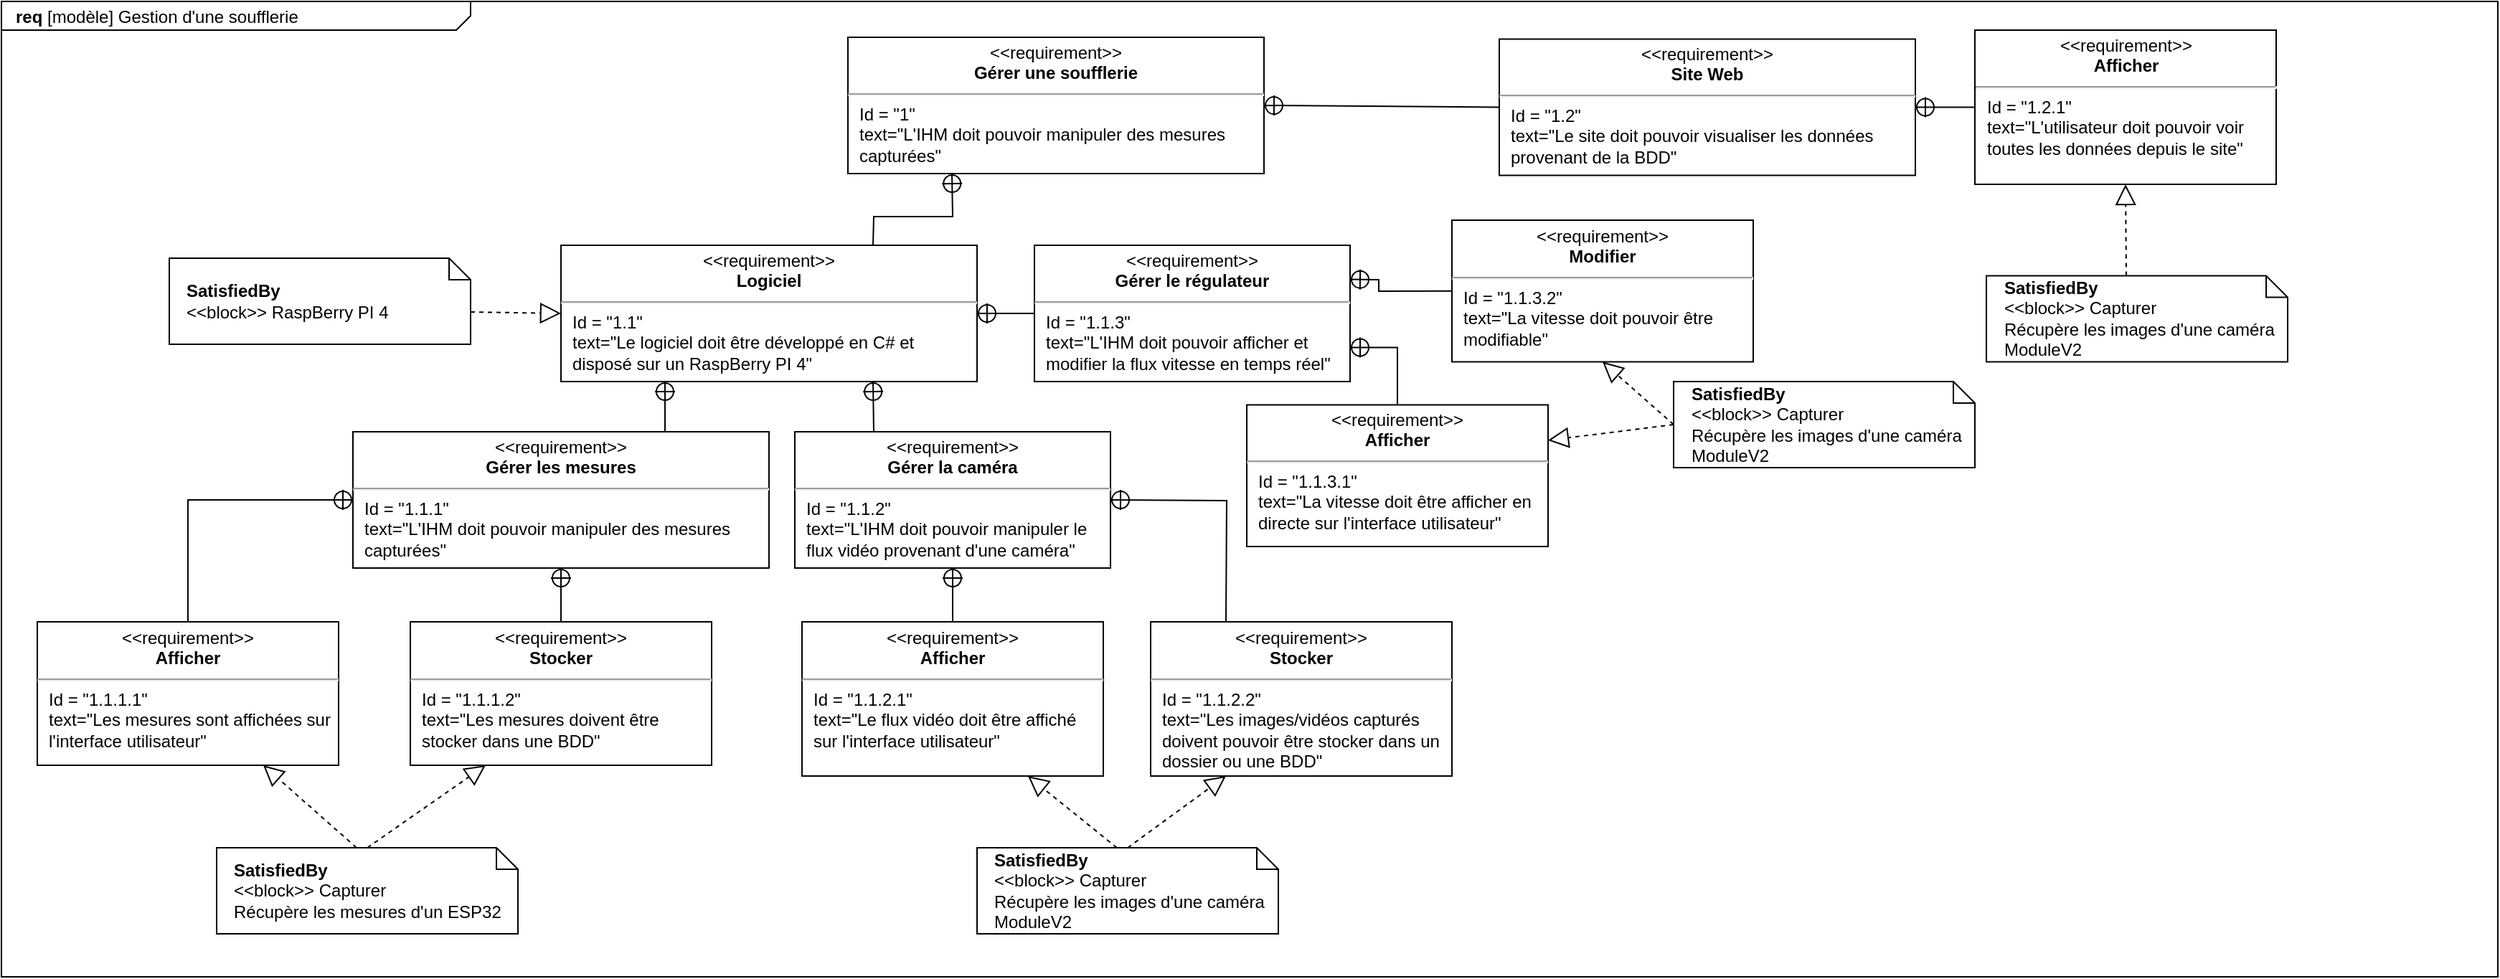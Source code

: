 <mxfile version="21.2.9" type="github">
  <diagram name="Page-1" id="929967ad-93f9-6ef4-fab6-5d389245f69c">
    <mxGraphModel dx="1533" dy="646" grid="0" gridSize="10" guides="1" tooltips="1" connect="1" arrows="1" fold="1" page="1" pageScale="1.5" pageWidth="1169" pageHeight="826" background="none" math="0" shadow="0">
      <root>
        <mxCell id="0" style=";html=1;" />
        <mxCell id="1" style=";html=1;" parent="0" />
        <mxCell id="1672d66443f91eb5-1" value="&lt;p style=&quot;margin: 0px ; margin-top: 4px ; margin-left: 10px ; text-align: left&quot;&gt;&lt;b&gt;req&lt;/b&gt;&amp;nbsp;[modèle] Gestion d&#39;une soufflerie&lt;/p&gt;" style="html=1;strokeWidth=1;shape=mxgraph.sysml.package;html=1;overflow=fill;whiteSpace=wrap;fillColor=none;gradientColor=none;fontSize=12;align=center;labelX=327.64;" parent="1" vertex="1">
          <mxGeometry x="160" y="340" width="1740" height="680" as="geometry" />
        </mxCell>
        <mxCell id="1672d66443f91eb5-21" style="edgeStyle=none;rounded=0;html=1;dashed=1;endArrow=none;endFill=0;jettySize=auto;orthogonalLoop=1;" parent="1" source="1672d66443f91eb5-6" edge="1">
          <mxGeometry relative="1" as="geometry">
            <mxPoint x="1066.583" y="655" as="targetPoint" />
          </mxGeometry>
        </mxCell>
        <mxCell id="1672d66443f91eb5-16" style="edgeStyle=orthogonalEdgeStyle;rounded=0;html=1;endArrow=circlePlus;endFill=0;jettySize=auto;orthogonalLoop=1;entryX=0.25;entryY=1;" parent="1" target="1672d66443f91eb5-5" edge="1">
          <mxGeometry relative="1" as="geometry">
            <Array as="points">
              <mxPoint x="627" y="635" />
              <mxPoint x="677" y="635" />
            </Array>
            <mxPoint x="627" y="655" as="sourcePoint" />
          </mxGeometry>
        </mxCell>
        <mxCell id="1672d66443f91eb5-17" style="edgeStyle=orthogonalEdgeStyle;rounded=0;html=1;endArrow=circlePlus;endFill=0;jettySize=auto;orthogonalLoop=1;entryX=0.5;entryY=1;" parent="1" source="1672d66443f91eb5-8" edge="1">
          <mxGeometry relative="1" as="geometry">
            <Array as="points">
              <mxPoint x="817" y="635" />
              <mxPoint x="717" y="635" />
            </Array>
            <mxPoint x="717" y="605" as="targetPoint" />
          </mxGeometry>
        </mxCell>
        <mxCell id="1672d66443f91eb5-18" style="edgeStyle=orthogonalEdgeStyle;rounded=0;html=1;endArrow=circlePlus;endFill=0;jettySize=auto;orthogonalLoop=1;entryX=0.75;entryY=1;" parent="1" source="1672d66443f91eb5-9" edge="1">
          <mxGeometry relative="1" as="geometry">
            <Array as="points">
              <mxPoint x="1017" y="625" />
              <mxPoint x="757" y="625" />
            </Array>
            <mxPoint x="757" y="605" as="targetPoint" />
          </mxGeometry>
        </mxCell>
        <mxCell id="MLXDjhbPjjfRIESLKYg0-1" value="&lt;p style=&quot;margin: 0px ; margin-top: 4px ; text-align: center&quot;&gt;&amp;lt;&amp;lt;requirement&amp;gt;&amp;gt;&lt;br&gt;&lt;b&gt;Gérer&amp;nbsp;les mesures&lt;/b&gt;&lt;/p&gt;&lt;hr&gt;&lt;p style=&quot;margin: 0px ; margin-left: 8px ; text-align: left&quot;&gt;Id = &quot;1.1.1&quot;&lt;/p&gt;&lt;p style=&quot;margin: 0px ; margin-left: 8px ; text-align: left&quot;&gt;text=&quot;L&#39;IHM doit pouvoir manipuler des mesures capturées&quot;&lt;/p&gt;" style="shape=rect;html=1;overflow=fill;whiteSpace=wrap;" vertex="1" parent="1">
          <mxGeometry x="405" y="640" width="290" height="95" as="geometry" />
        </mxCell>
        <mxCell id="MLXDjhbPjjfRIESLKYg0-2" value="&lt;p style=&quot;margin: 0px ; margin-top: 4px ; text-align: center&quot;&gt;&amp;lt;&amp;lt;requirement&amp;gt;&amp;gt;&lt;br&gt;&lt;b&gt;Afficher&lt;/b&gt;&lt;/p&gt;&lt;hr&gt;&lt;p style=&quot;margin: 0px ; margin-left: 8px ; text-align: left&quot;&gt;Id = &quot;1.1.1.1&quot;&lt;/p&gt;&lt;p style=&quot;margin: 0px ; margin-left: 8px ; text-align: left&quot;&gt;text=&quot;Les mesures sont affichées sur l&#39;interface utilisateur&quot;&lt;/p&gt;" style="shape=rect;html=1;overflow=fill;whiteSpace=wrap;" vertex="1" parent="1">
          <mxGeometry x="185" y="772.5" width="210" height="100" as="geometry" />
        </mxCell>
        <mxCell id="MLXDjhbPjjfRIESLKYg0-3" value="" style="edgeStyle=none;html=1;startArrow=sysMLPackCont;startSize=12;endArrow=none;rounded=0;exitX=0;exitY=0.5;exitDx=0;exitDy=0;entryX=0.5;entryY=0;entryDx=0;entryDy=0;" edge="1" parent="1" source="MLXDjhbPjjfRIESLKYg0-1" target="MLXDjhbPjjfRIESLKYg0-2">
          <mxGeometry width="160" relative="1" as="geometry">
            <mxPoint x="505" y="872.5" as="sourcePoint" />
            <mxPoint x="665" y="872.5" as="targetPoint" />
            <Array as="points">
              <mxPoint x="290" y="687.5" />
            </Array>
          </mxGeometry>
        </mxCell>
        <mxCell id="MLXDjhbPjjfRIESLKYg0-4" value="&lt;p style=&quot;margin: 0px ; margin-top: 4px ; text-align: center&quot;&gt;&amp;lt;&amp;lt;requirement&amp;gt;&amp;gt;&lt;br&gt;&lt;b&gt;Stocker&lt;/b&gt;&lt;/p&gt;&lt;hr&gt;&lt;p style=&quot;margin: 0px ; margin-left: 8px ; text-align: left&quot;&gt;Id = &quot;1.1.1.2&quot;&lt;/p&gt;&lt;p style=&quot;margin: 0px ; margin-left: 8px ; text-align: left&quot;&gt;text=&quot;Les mesures doivent être stocker dans une BDD&quot;&lt;/p&gt;" style="shape=rect;html=1;overflow=fill;whiteSpace=wrap;" vertex="1" parent="1">
          <mxGeometry x="445" y="772.5" width="210" height="100" as="geometry" />
        </mxCell>
        <mxCell id="MLXDjhbPjjfRIESLKYg0-5" value="" style="edgeStyle=none;html=1;startArrow=sysMLPackCont;startSize=12;endArrow=none;rounded=0;exitX=0.5;exitY=1;exitDx=0;exitDy=0;entryX=0.5;entryY=0;entryDx=0;entryDy=0;" edge="1" parent="1" source="MLXDjhbPjjfRIESLKYg0-1" target="MLXDjhbPjjfRIESLKYg0-4">
          <mxGeometry width="160" relative="1" as="geometry">
            <mxPoint x="535" y="812.5" as="sourcePoint" />
            <mxPoint x="695" y="812.5" as="targetPoint" />
          </mxGeometry>
        </mxCell>
        <mxCell id="MLXDjhbPjjfRIESLKYg0-9" value="&lt;p style=&quot;margin: 0px ; margin-top: 4px ; text-align: center&quot;&gt;&amp;lt;&amp;lt;requirement&amp;gt;&amp;gt;&lt;br&gt;&lt;b&gt;Gérer une soufflerie&lt;/b&gt;&lt;/p&gt;&lt;hr&gt;&lt;p style=&quot;margin: 0px ; margin-left: 8px ; text-align: left&quot;&gt;Id = &quot;1&quot;&lt;/p&gt;&lt;p style=&quot;margin: 0px ; margin-left: 8px ; text-align: left&quot;&gt;text=&quot;L&#39;IHM doit pouvoir manipuler des mesures capturées&quot;&lt;/p&gt;" style="shape=rect;html=1;overflow=fill;whiteSpace=wrap;" vertex="1" parent="1">
          <mxGeometry x="750" y="365" width="290" height="95" as="geometry" />
        </mxCell>
        <mxCell id="MLXDjhbPjjfRIESLKYg0-10" value="&lt;p style=&quot;margin: 0px ; margin-top: 4px ; text-align: center&quot;&gt;&amp;lt;&amp;lt;requirement&amp;gt;&amp;gt;&lt;br&gt;&lt;b&gt;Logiciel&lt;/b&gt;&lt;/p&gt;&lt;hr&gt;&lt;p style=&quot;margin: 0px ; margin-left: 8px ; text-align: left&quot;&gt;Id = &quot;1.1&quot;&lt;/p&gt;&lt;p style=&quot;margin: 0px ; margin-left: 8px ; text-align: left&quot;&gt;text=&quot;Le logiciel doit être développé en C# et disposé sur un RaspBerry PI 4&quot;&lt;/p&gt;" style="shape=rect;html=1;overflow=fill;whiteSpace=wrap;" vertex="1" parent="1">
          <mxGeometry x="550" y="510" width="290" height="95" as="geometry" />
        </mxCell>
        <mxCell id="MLXDjhbPjjfRIESLKYg0-12" value="" style="edgeStyle=none;html=1;startArrow=sysMLPackCont;startSize=12;endArrow=none;rounded=0;exitX=0.25;exitY=1;exitDx=0;exitDy=0;entryX=0.75;entryY=0;entryDx=0;entryDy=0;" edge="1" parent="1" source="MLXDjhbPjjfRIESLKYg0-10" target="MLXDjhbPjjfRIESLKYg0-1">
          <mxGeometry width="160" relative="1" as="geometry">
            <mxPoint x="620" y="610" as="sourcePoint" />
            <mxPoint x="780" y="610" as="targetPoint" />
          </mxGeometry>
        </mxCell>
        <mxCell id="MLXDjhbPjjfRIESLKYg0-16" value="&lt;b&gt;SatisfiedBy&lt;/b&gt;&lt;div&gt;&amp;lt;&amp;lt;block&amp;gt;&amp;gt; RaspBerry PI 4&lt;/div&gt;" style="shape=note;size=15;align=left;spacingLeft=10;html=1;whiteSpace=wrap;strokeWidth=1;fontSize=12;" vertex="1" parent="1">
          <mxGeometry x="277" y="519" width="210" height="60" as="geometry" />
        </mxCell>
        <mxCell id="MLXDjhbPjjfRIESLKYg0-18" value="" style="edgeStyle=none;html=1;endSize=12;endArrow=block;endFill=0;dashed=1;rounded=0;exitX=0;exitY=0;exitDx=210;exitDy=37.5;exitPerimeter=0;entryX=0;entryY=0.5;entryDx=0;entryDy=0;" edge="1" parent="1" source="MLXDjhbPjjfRIESLKYg0-16" target="MLXDjhbPjjfRIESLKYg0-10">
          <mxGeometry width="160" relative="1" as="geometry">
            <mxPoint x="490" y="650" as="sourcePoint" />
            <mxPoint x="650" y="650" as="targetPoint" />
          </mxGeometry>
        </mxCell>
        <mxCell id="MLXDjhbPjjfRIESLKYg0-20" value="&lt;b&gt;SatisfiedBy&lt;/b&gt;&lt;div&gt;&amp;lt;&amp;lt;block&amp;gt;&amp;gt; Capturer&lt;/div&gt;&lt;div&gt;Récupère les mesures d&#39;un ESP32&lt;/div&gt;" style="shape=note;size=15;align=left;spacingLeft=10;html=1;whiteSpace=wrap;strokeWidth=1;fontSize=12;" vertex="1" parent="1">
          <mxGeometry x="310" y="930" width="210" height="60" as="geometry" />
        </mxCell>
        <mxCell id="MLXDjhbPjjfRIESLKYg0-21" value="" style="edgeStyle=none;html=1;endSize=12;endArrow=block;endFill=0;dashed=1;rounded=0;exitX=0;exitY=0;exitDx=97.5;exitDy=0;exitPerimeter=0;entryX=0.75;entryY=1;entryDx=0;entryDy=0;" edge="1" parent="1" source="MLXDjhbPjjfRIESLKYg0-20" target="MLXDjhbPjjfRIESLKYg0-2">
          <mxGeometry width="160" relative="1" as="geometry">
            <mxPoint x="245" y="1091" as="sourcePoint" />
            <mxPoint x="315" y="990" as="targetPoint" />
          </mxGeometry>
        </mxCell>
        <mxCell id="MLXDjhbPjjfRIESLKYg0-35" value="&lt;p style=&quot;margin: 0px ; margin-top: 4px ; text-align: center&quot;&gt;&amp;lt;&amp;lt;requirement&amp;gt;&amp;gt;&lt;br&gt;&lt;b&gt;Gérer&amp;nbsp;la caméra&lt;/b&gt;&lt;/p&gt;&lt;hr&gt;&lt;p style=&quot;margin: 0px ; margin-left: 8px ; text-align: left&quot;&gt;Id = &quot;1.1.2&quot;&lt;/p&gt;&lt;p style=&quot;margin: 0px ; margin-left: 8px ; text-align: left&quot;&gt;text=&quot;L&#39;IHM doit pouvoir manipuler le flux vidéo provenant d&#39;une caméra&quot;&lt;/p&gt;" style="shape=rect;html=1;overflow=fill;whiteSpace=wrap;" vertex="1" parent="1">
          <mxGeometry x="713" y="640" width="220" height="95" as="geometry" />
        </mxCell>
        <mxCell id="MLXDjhbPjjfRIESLKYg0-38" value="&lt;p style=&quot;margin: 0px ; margin-top: 4px ; text-align: center&quot;&gt;&amp;lt;&amp;lt;requirement&amp;gt;&amp;gt;&lt;br&gt;&lt;b&gt;Afficher&lt;/b&gt;&lt;/p&gt;&lt;hr&gt;&lt;p style=&quot;margin: 0px ; margin-left: 8px ; text-align: left&quot;&gt;Id = &quot;1.1.2.1&quot;&lt;/p&gt;&lt;p style=&quot;margin: 0px ; margin-left: 8px ; text-align: left&quot;&gt;text=&quot;Le flux vidéo doit être affiché sur l&#39;interface utilisateur&quot;&lt;/p&gt;" style="shape=rect;html=1;overflow=fill;whiteSpace=wrap;" vertex="1" parent="1">
          <mxGeometry x="718" y="772.5" width="210" height="107.5" as="geometry" />
        </mxCell>
        <mxCell id="MLXDjhbPjjfRIESLKYg0-39" value="" style="edgeStyle=none;html=1;startArrow=sysMLPackCont;startSize=12;endArrow=none;rounded=0;exitX=0.5;exitY=1;exitDx=0;exitDy=0;entryX=0.5;entryY=0;entryDx=0;entryDy=0;" edge="1" parent="1" source="MLXDjhbPjjfRIESLKYg0-35" target="MLXDjhbPjjfRIESLKYg0-38">
          <mxGeometry width="160" relative="1" as="geometry">
            <mxPoint x="840" y="812.5" as="sourcePoint" />
            <mxPoint x="1000" y="812.5" as="targetPoint" />
          </mxGeometry>
        </mxCell>
        <mxCell id="MLXDjhbPjjfRIESLKYg0-40" value="" style="edgeStyle=none;html=1;startArrow=sysMLPackCont;startSize=12;endArrow=none;rounded=0;exitX=0.75;exitY=1;exitDx=0;exitDy=0;entryX=0.25;entryY=0;entryDx=0;entryDy=0;" edge="1" parent="1" target="MLXDjhbPjjfRIESLKYg0-35" source="MLXDjhbPjjfRIESLKYg0-10">
          <mxGeometry width="160" relative="1" as="geometry">
            <mxPoint x="1198" y="605" as="sourcePoint" />
            <mxPoint x="1355" y="610" as="targetPoint" />
          </mxGeometry>
        </mxCell>
        <mxCell id="MLXDjhbPjjfRIESLKYg0-42" value="&lt;b&gt;SatisfiedBy&lt;/b&gt;&lt;div&gt;&amp;lt;&amp;lt;block&amp;gt;&amp;gt; Capturer&lt;/div&gt;&lt;div&gt;Récupère les images d&#39;une caméra ModuleV2&lt;/div&gt;" style="shape=note;size=15;align=left;spacingLeft=10;html=1;whiteSpace=wrap;strokeWidth=1;fontSize=12;" vertex="1" parent="1">
          <mxGeometry x="840" y="930" width="210" height="60" as="geometry" />
        </mxCell>
        <mxCell id="MLXDjhbPjjfRIESLKYg0-43" value="" style="edgeStyle=none;html=1;endSize=12;endArrow=block;endFill=0;dashed=1;rounded=0;entryX=0.75;entryY=1;entryDx=0;entryDy=0;exitX=0;exitY=0;exitDx=97.5;exitDy=0;exitPerimeter=0;" edge="1" parent="1" source="MLXDjhbPjjfRIESLKYg0-42" target="MLXDjhbPjjfRIESLKYg0-38">
          <mxGeometry width="160" relative="1" as="geometry">
            <mxPoint x="940" y="994" as="sourcePoint" />
            <mxPoint x="1040" y="1006" as="targetPoint" />
          </mxGeometry>
        </mxCell>
        <mxCell id="MLXDjhbPjjfRIESLKYg0-46" value="&lt;p style=&quot;margin: 0px ; margin-top: 4px ; text-align: center&quot;&gt;&amp;lt;&amp;lt;requirement&amp;gt;&amp;gt;&lt;br&gt;&lt;b&gt;Stocker&lt;/b&gt;&lt;/p&gt;&lt;hr&gt;&lt;p style=&quot;margin: 0px ; margin-left: 8px ; text-align: left&quot;&gt;Id = &quot;1.1.2.2&quot;&lt;/p&gt;&lt;p style=&quot;margin: 0px ; margin-left: 8px ; text-align: left&quot;&gt;text=&quot;Les images/vidéos capturés doivent pouvoir être stocker dans un dossier ou une BDD&quot;&lt;/p&gt;" style="shape=rect;html=1;overflow=fill;whiteSpace=wrap;" vertex="1" parent="1">
          <mxGeometry x="961" y="772.5" width="210" height="107.5" as="geometry" />
        </mxCell>
        <mxCell id="MLXDjhbPjjfRIESLKYg0-47" value="" style="edgeStyle=none;html=1;startArrow=sysMLPackCont;startSize=12;endArrow=none;rounded=0;exitX=1;exitY=0.5;exitDx=0;exitDy=0;entryX=0.25;entryY=0;entryDx=0;entryDy=0;" edge="1" parent="1" source="MLXDjhbPjjfRIESLKYg0-35" target="MLXDjhbPjjfRIESLKYg0-46">
          <mxGeometry width="160" relative="1" as="geometry">
            <mxPoint x="833" y="745" as="sourcePoint" />
            <mxPoint x="833" y="783" as="targetPoint" />
            <Array as="points">
              <mxPoint x="1014" y="688" />
            </Array>
          </mxGeometry>
        </mxCell>
        <mxCell id="MLXDjhbPjjfRIESLKYg0-51" value="" style="edgeStyle=none;html=1;endSize=12;endArrow=block;endFill=0;dashed=1;rounded=0;exitX=0.5;exitY=0;exitDx=0;exitDy=0;exitPerimeter=0;entryX=0.25;entryY=1;entryDx=0;entryDy=0;" edge="1" parent="1" source="MLXDjhbPjjfRIESLKYg0-20" target="MLXDjhbPjjfRIESLKYg0-4">
          <mxGeometry width="160" relative="1" as="geometry">
            <mxPoint x="417" y="962" as="sourcePoint" />
            <mxPoint x="353" y="883" as="targetPoint" />
          </mxGeometry>
        </mxCell>
        <mxCell id="MLXDjhbPjjfRIESLKYg0-54" value="" style="edgeStyle=none;html=1;endSize=12;endArrow=block;endFill=0;dashed=1;rounded=0;entryX=0.25;entryY=1;entryDx=0;entryDy=0;exitX=0.5;exitY=0;exitDx=0;exitDy=0;exitPerimeter=0;" edge="1" parent="1" source="MLXDjhbPjjfRIESLKYg0-42" target="MLXDjhbPjjfRIESLKYg0-46">
          <mxGeometry width="160" relative="1" as="geometry">
            <mxPoint x="958" y="986" as="sourcePoint" />
            <mxPoint x="886" y="890" as="targetPoint" />
          </mxGeometry>
        </mxCell>
        <mxCell id="MLXDjhbPjjfRIESLKYg0-76" value="&lt;p style=&quot;margin: 0px ; margin-top: 4px ; text-align: center&quot;&gt;&amp;lt;&amp;lt;requirement&amp;gt;&amp;gt;&lt;br&gt;&lt;b&gt;Site Web&lt;/b&gt;&lt;/p&gt;&lt;hr&gt;&lt;p style=&quot;margin: 0px ; margin-left: 8px ; text-align: left&quot;&gt;Id = &quot;1.2&quot;&lt;/p&gt;&lt;p style=&quot;margin: 0px ; margin-left: 8px ; text-align: left&quot;&gt;text=&quot;Le site doit pouvoir visualiser les données provenant de la BDD&quot;&lt;/p&gt;" style="shape=rect;html=1;overflow=fill;whiteSpace=wrap;" vertex="1" parent="1">
          <mxGeometry x="1204" y="366.25" width="290" height="95" as="geometry" />
        </mxCell>
        <mxCell id="MLXDjhbPjjfRIESLKYg0-77" value="&lt;p style=&quot;margin: 0px ; margin-top: 4px ; text-align: center&quot;&gt;&amp;lt;&amp;lt;requirement&amp;gt;&amp;gt;&lt;br&gt;&lt;b&gt;Afficher&lt;/b&gt;&lt;/p&gt;&lt;hr&gt;&lt;p style=&quot;margin: 0px ; margin-left: 8px ; text-align: left&quot;&gt;Id = &quot;1.2.1&quot;&lt;/p&gt;&lt;p style=&quot;margin: 0px ; margin-left: 8px ; text-align: left&quot;&gt;text=&quot;L&#39;utilisateur doit pouvoir voir toutes les données depuis le site&quot;&lt;/p&gt;" style="shape=rect;html=1;overflow=fill;whiteSpace=wrap;" vertex="1" parent="1">
          <mxGeometry x="1535.5" y="360" width="210" height="107.5" as="geometry" />
        </mxCell>
        <mxCell id="MLXDjhbPjjfRIESLKYg0-79" value="&lt;b&gt;SatisfiedBy&lt;/b&gt;&lt;div&gt;&amp;lt;&amp;lt;block&amp;gt;&amp;gt; Capturer&lt;/div&gt;&lt;div&gt;Récupère les images d&#39;une caméra ModuleV2&lt;/div&gt;" style="shape=note;size=15;align=left;spacingLeft=10;html=1;whiteSpace=wrap;strokeWidth=1;fontSize=12;" vertex="1" parent="1">
          <mxGeometry x="1543.5" y="531.25" width="210" height="60" as="geometry" />
        </mxCell>
        <mxCell id="MLXDjhbPjjfRIESLKYg0-80" value="" style="edgeStyle=none;html=1;endSize=12;endArrow=block;endFill=0;dashed=1;rounded=0;entryX=0.5;entryY=1;entryDx=0;entryDy=0;exitX=0;exitY=0;exitDx=97.5;exitDy=0;exitPerimeter=0;" edge="1" parent="1" source="MLXDjhbPjjfRIESLKYg0-79" target="MLXDjhbPjjfRIESLKYg0-77">
          <mxGeometry width="160" relative="1" as="geometry">
            <mxPoint x="1198.5" y="796.25" as="sourcePoint" />
            <mxPoint x="1267.5" y="746.25" as="targetPoint" />
          </mxGeometry>
        </mxCell>
        <mxCell id="MLXDjhbPjjfRIESLKYg0-83" value="" style="edgeStyle=none;html=1;startArrow=sysMLPackCont;startSize=12;endArrow=none;rounded=0;exitX=1;exitY=0.5;exitDx=0;exitDy=0;entryX=0;entryY=0.5;entryDx=0;entryDy=0;" edge="1" parent="1" source="MLXDjhbPjjfRIESLKYg0-76" target="MLXDjhbPjjfRIESLKYg0-77">
          <mxGeometry width="160" relative="1" as="geometry">
            <mxPoint x="1358.5" y="586.25" as="sourcePoint" />
            <mxPoint x="1518.5" y="586.25" as="targetPoint" />
          </mxGeometry>
        </mxCell>
        <mxCell id="MLXDjhbPjjfRIESLKYg0-84" value="" style="edgeStyle=none;html=1;startArrow=sysMLPackCont;startSize=12;endArrow=none;rounded=0;exitX=1;exitY=0.5;exitDx=0;exitDy=0;entryX=0;entryY=0.5;entryDx=0;entryDy=0;" edge="1" parent="1" source="MLXDjhbPjjfRIESLKYg0-9" target="MLXDjhbPjjfRIESLKYg0-76">
          <mxGeometry width="160" relative="1" as="geometry">
            <mxPoint x="880" y="550" as="sourcePoint" />
            <mxPoint x="1040" y="550" as="targetPoint" />
          </mxGeometry>
        </mxCell>
        <mxCell id="MLXDjhbPjjfRIESLKYg0-85" value="" style="edgeStyle=none;html=1;startArrow=sysMLPackCont;startSize=12;endArrow=none;rounded=0;exitX=0.25;exitY=1;exitDx=0;exitDy=0;entryX=0.75;entryY=0;entryDx=0;entryDy=0;" edge="1" parent="1" source="MLXDjhbPjjfRIESLKYg0-9" target="MLXDjhbPjjfRIESLKYg0-10">
          <mxGeometry width="160" relative="1" as="geometry">
            <mxPoint x="640" y="480" as="sourcePoint" />
            <mxPoint x="800" y="480" as="targetPoint" />
            <Array as="points">
              <mxPoint x="823" y="490" />
              <mxPoint x="768" y="490" />
            </Array>
          </mxGeometry>
        </mxCell>
        <mxCell id="MLXDjhbPjjfRIESLKYg0-88" value="&lt;p style=&quot;margin: 0px ; margin-top: 4px ; text-align: center&quot;&gt;&amp;lt;&amp;lt;requirement&amp;gt;&amp;gt;&lt;br&gt;&lt;b&gt;Gérer&amp;nbsp;le régulateur&lt;/b&gt;&lt;/p&gt;&lt;hr&gt;&lt;p style=&quot;margin: 0px ; margin-left: 8px ; text-align: left&quot;&gt;Id = &quot;1.1.3&quot;&lt;/p&gt;&lt;p style=&quot;margin: 0px ; margin-left: 8px ; text-align: left&quot;&gt;text=&quot;L&#39;IHM doit pouvoir afficher et modifier la flux vitesse en temps réel&quot;&lt;/p&gt;" style="shape=rect;html=1;overflow=fill;whiteSpace=wrap;" vertex="1" parent="1">
          <mxGeometry x="880" y="510" width="220" height="95" as="geometry" />
        </mxCell>
        <mxCell id="MLXDjhbPjjfRIESLKYg0-89" value="&lt;p style=&quot;margin: 0px ; margin-top: 4px ; text-align: center&quot;&gt;&amp;lt;&amp;lt;requirement&amp;gt;&amp;gt;&lt;br&gt;&lt;b&gt;Afficher&lt;/b&gt;&lt;/p&gt;&lt;hr&gt;&lt;p style=&quot;margin: 0px ; margin-left: 8px ; text-align: left&quot;&gt;Id = &quot;1.1.3.1&quot;&lt;/p&gt;&lt;p style=&quot;margin: 0px ; margin-left: 8px ; text-align: left&quot;&gt;text=&quot;La vitesse doit être afficher en directe sur l&#39;interface utilisateur&quot;&lt;/p&gt;" style="shape=rect;html=1;overflow=fill;whiteSpace=wrap;" vertex="1" parent="1">
          <mxGeometry x="1028" y="621.25" width="210" height="98.75" as="geometry" />
        </mxCell>
        <mxCell id="MLXDjhbPjjfRIESLKYg0-90" value="" style="edgeStyle=none;html=1;startArrow=sysMLPackCont;startSize=12;endArrow=none;rounded=0;exitX=1;exitY=0.75;exitDx=0;exitDy=0;entryX=0.5;entryY=0;entryDx=0;entryDy=0;" edge="1" parent="1" source="MLXDjhbPjjfRIESLKYg0-88" target="MLXDjhbPjjfRIESLKYg0-89">
          <mxGeometry width="160" relative="1" as="geometry">
            <mxPoint x="1150" y="661.25" as="sourcePoint" />
            <mxPoint x="1310" y="661.25" as="targetPoint" />
            <Array as="points">
              <mxPoint x="1133" y="581.25" />
            </Array>
          </mxGeometry>
        </mxCell>
        <mxCell id="MLXDjhbPjjfRIESLKYg0-91" value="&lt;b&gt;SatisfiedBy&lt;/b&gt;&lt;div&gt;&amp;lt;&amp;lt;block&amp;gt;&amp;gt; Capturer&lt;/div&gt;&lt;div&gt;Récupère les images d&#39;une caméra ModuleV2&lt;/div&gt;" style="shape=note;size=15;align=left;spacingLeft=10;html=1;whiteSpace=wrap;strokeWidth=1;fontSize=12;" vertex="1" parent="1">
          <mxGeometry x="1325.5" y="605" width="210" height="60" as="geometry" />
        </mxCell>
        <mxCell id="MLXDjhbPjjfRIESLKYg0-92" value="" style="edgeStyle=none;html=1;endSize=12;endArrow=block;endFill=0;dashed=1;rounded=0;entryX=1;entryY=0.25;entryDx=0;entryDy=0;exitX=0;exitY=0.5;exitDx=0;exitDy=0;exitPerimeter=0;" edge="1" parent="1" source="MLXDjhbPjjfRIESLKYg0-91" target="MLXDjhbPjjfRIESLKYg0-89">
          <mxGeometry width="160" relative="1" as="geometry">
            <mxPoint x="1250" y="846.5" as="sourcePoint" />
            <mxPoint x="1350" y="858.5" as="targetPoint" />
          </mxGeometry>
        </mxCell>
        <mxCell id="MLXDjhbPjjfRIESLKYg0-93" value="&lt;p style=&quot;margin: 0px ; margin-top: 4px ; text-align: center&quot;&gt;&amp;lt;&amp;lt;requirement&amp;gt;&amp;gt;&lt;br&gt;&lt;b&gt;Modifier&lt;/b&gt;&lt;/p&gt;&lt;hr&gt;&lt;p style=&quot;margin: 0px ; margin-left: 8px ; text-align: left&quot;&gt;Id = &quot;1.1.3.2&quot;&lt;/p&gt;&lt;p style=&quot;margin: 0px ; margin-left: 8px ; text-align: left&quot;&gt;text=&quot;La vitesse doit pouvoir être modifiable&quot;&lt;/p&gt;" style="shape=rect;html=1;overflow=fill;whiteSpace=wrap;" vertex="1" parent="1">
          <mxGeometry x="1171" y="492.5" width="210" height="98.75" as="geometry" />
        </mxCell>
        <mxCell id="MLXDjhbPjjfRIESLKYg0-95" value="" style="edgeStyle=none;html=1;endSize=12;endArrow=block;endFill=0;dashed=1;rounded=0;entryX=0.5;entryY=1;entryDx=0;entryDy=0;exitX=0;exitY=0.5;exitDx=0;exitDy=0;exitPerimeter=0;" edge="1" parent="1" source="MLXDjhbPjjfRIESLKYg0-91" target="MLXDjhbPjjfRIESLKYg0-93">
          <mxGeometry width="160" relative="1" as="geometry">
            <mxPoint x="1268" y="838.5" as="sourcePoint" />
            <mxPoint x="1196" y="742.5" as="targetPoint" />
          </mxGeometry>
        </mxCell>
        <mxCell id="MLXDjhbPjjfRIESLKYg0-98" value="" style="edgeStyle=none;html=1;startArrow=sysMLPackCont;startSize=12;endArrow=none;rounded=0;entryX=0;entryY=0.5;entryDx=0;entryDy=0;" edge="1" parent="1" source="MLXDjhbPjjfRIESLKYg0-10" target="MLXDjhbPjjfRIESLKYg0-88">
          <mxGeometry width="160" relative="1" as="geometry">
            <mxPoint x="1210" y="550" as="sourcePoint" />
            <mxPoint x="1370" y="550" as="targetPoint" />
          </mxGeometry>
        </mxCell>
        <mxCell id="MLXDjhbPjjfRIESLKYg0-100" value="" style="edgeStyle=none;html=1;startArrow=sysMLPackCont;startSize=12;endArrow=none;rounded=0;exitX=1;exitY=0.25;exitDx=0;exitDy=0;entryX=0;entryY=0.5;entryDx=0;entryDy=0;" edge="1" parent="1" source="MLXDjhbPjjfRIESLKYg0-88" target="MLXDjhbPjjfRIESLKYg0-93">
          <mxGeometry width="160" relative="1" as="geometry">
            <mxPoint x="1070" y="550" as="sourcePoint" />
            <mxPoint x="1230" y="550" as="targetPoint" />
            <Array as="points">
              <mxPoint x="1120" y="534" />
              <mxPoint x="1120" y="542" />
            </Array>
          </mxGeometry>
        </mxCell>
      </root>
    </mxGraphModel>
  </diagram>
</mxfile>
